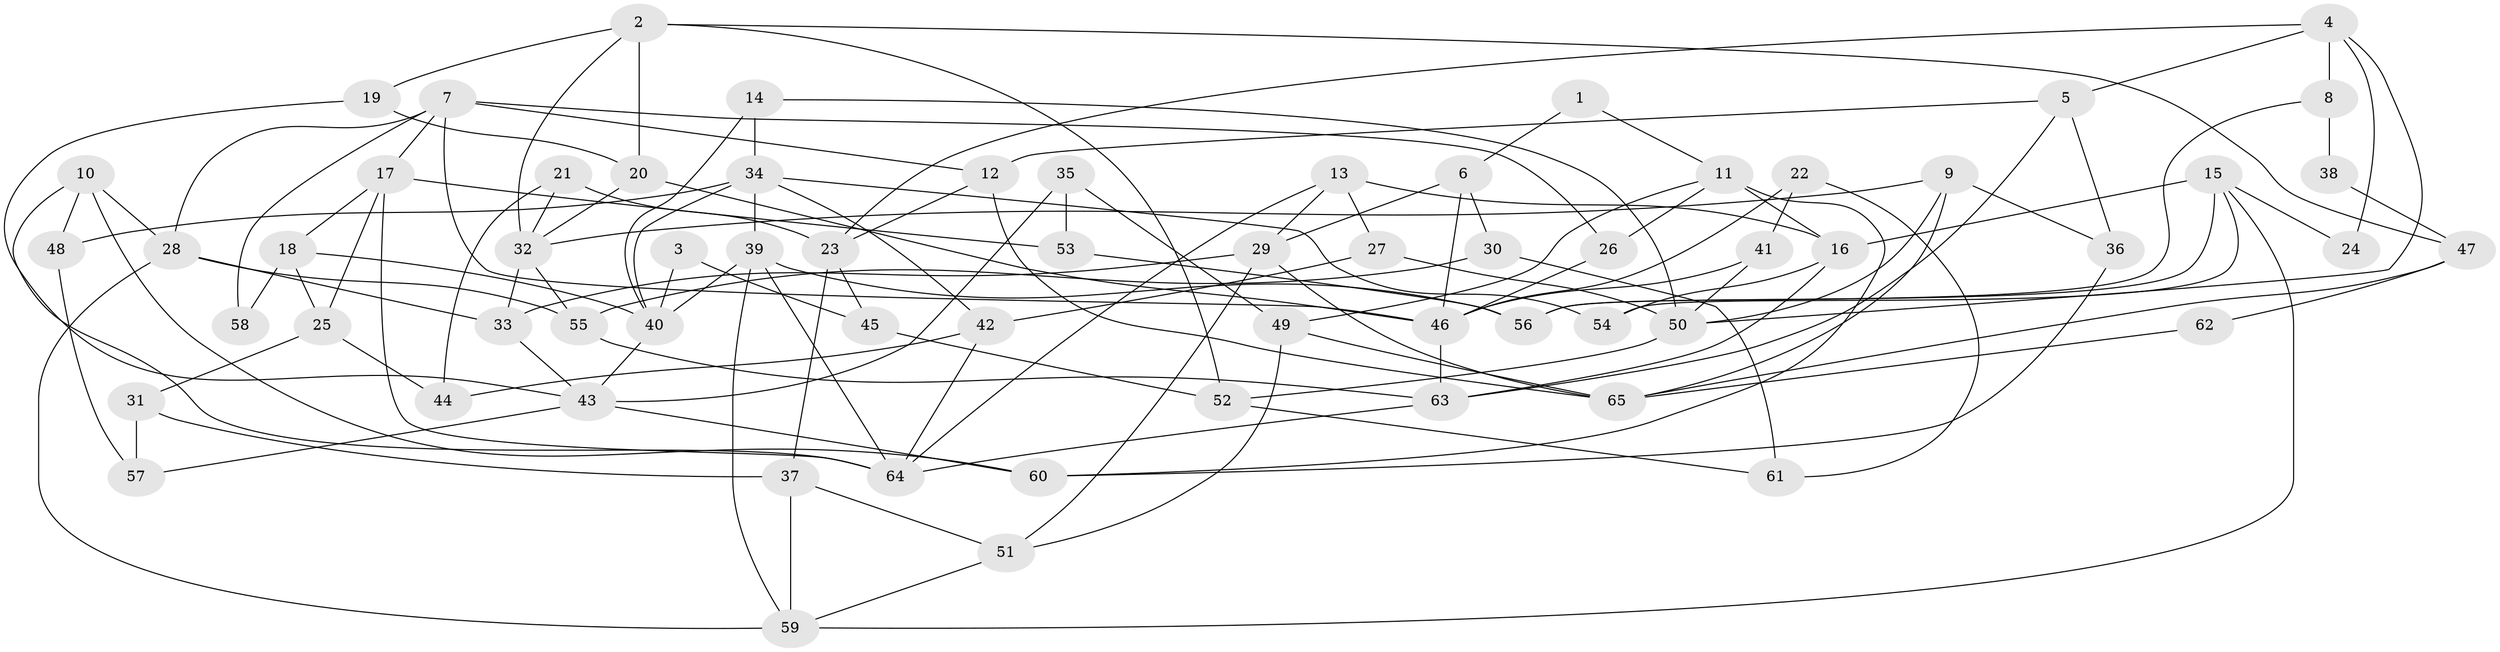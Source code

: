 // Generated by graph-tools (version 1.1) at 2025/50/03/09/25 03:50:07]
// undirected, 65 vertices, 130 edges
graph export_dot {
graph [start="1"]
  node [color=gray90,style=filled];
  1;
  2;
  3;
  4;
  5;
  6;
  7;
  8;
  9;
  10;
  11;
  12;
  13;
  14;
  15;
  16;
  17;
  18;
  19;
  20;
  21;
  22;
  23;
  24;
  25;
  26;
  27;
  28;
  29;
  30;
  31;
  32;
  33;
  34;
  35;
  36;
  37;
  38;
  39;
  40;
  41;
  42;
  43;
  44;
  45;
  46;
  47;
  48;
  49;
  50;
  51;
  52;
  53;
  54;
  55;
  56;
  57;
  58;
  59;
  60;
  61;
  62;
  63;
  64;
  65;
  1 -- 11;
  1 -- 6;
  2 -- 20;
  2 -- 32;
  2 -- 19;
  2 -- 47;
  2 -- 52;
  3 -- 45;
  3 -- 40;
  4 -- 23;
  4 -- 50;
  4 -- 5;
  4 -- 8;
  4 -- 24;
  5 -- 63;
  5 -- 12;
  5 -- 36;
  6 -- 30;
  6 -- 29;
  6 -- 46;
  7 -- 28;
  7 -- 46;
  7 -- 12;
  7 -- 17;
  7 -- 26;
  7 -- 58;
  8 -- 56;
  8 -- 38;
  9 -- 36;
  9 -- 65;
  9 -- 32;
  9 -- 50;
  10 -- 64;
  10 -- 28;
  10 -- 48;
  10 -- 60;
  11 -- 26;
  11 -- 49;
  11 -- 16;
  11 -- 60;
  12 -- 23;
  12 -- 65;
  13 -- 29;
  13 -- 16;
  13 -- 27;
  13 -- 64;
  14 -- 50;
  14 -- 40;
  14 -- 34;
  15 -- 54;
  15 -- 16;
  15 -- 24;
  15 -- 56;
  15 -- 59;
  16 -- 63;
  16 -- 54;
  17 -- 64;
  17 -- 18;
  17 -- 25;
  17 -- 53;
  18 -- 25;
  18 -- 40;
  18 -- 58;
  19 -- 43;
  19 -- 20;
  20 -- 32;
  20 -- 46;
  21 -- 23;
  21 -- 32;
  21 -- 44;
  22 -- 46;
  22 -- 41;
  22 -- 61;
  23 -- 37;
  23 -- 45;
  25 -- 31;
  25 -- 44;
  26 -- 46;
  27 -- 42;
  27 -- 50;
  28 -- 59;
  28 -- 33;
  28 -- 55;
  29 -- 51;
  29 -- 33;
  29 -- 65;
  30 -- 55;
  30 -- 61;
  31 -- 57;
  31 -- 37;
  32 -- 55;
  32 -- 33;
  33 -- 43;
  34 -- 39;
  34 -- 40;
  34 -- 42;
  34 -- 48;
  34 -- 54;
  35 -- 53;
  35 -- 43;
  35 -- 49;
  36 -- 60;
  37 -- 51;
  37 -- 59;
  38 -- 47;
  39 -- 64;
  39 -- 40;
  39 -- 56;
  39 -- 59;
  40 -- 43;
  41 -- 50;
  41 -- 46;
  42 -- 44;
  42 -- 64;
  43 -- 60;
  43 -- 57;
  45 -- 52;
  46 -- 63;
  47 -- 65;
  47 -- 62;
  48 -- 57;
  49 -- 65;
  49 -- 51;
  50 -- 52;
  51 -- 59;
  52 -- 61;
  53 -- 56;
  55 -- 63;
  62 -- 65;
  63 -- 64;
}
